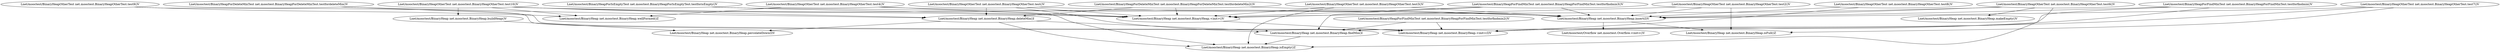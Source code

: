 digraph method {
    "Lnet/mooctest/BinaryHeap net.mooctest.BinaryHeap.deleteMin()I" -> "Lnet/mooctest/BinaryHeap net.mooctest.BinaryHeap.isEmpty()Z";
    "Lnet/mooctest/BinaryHeap net.mooctest.BinaryHeap.deleteMin()I" -> "Lnet/mooctest/BinaryHeap net.mooctest.BinaryHeap.findMin()I";
    "Lnet/mooctest/BinaryHeap net.mooctest.BinaryHeap.deleteMin()I" -> "Lnet/mooctest/BinaryHeap net.mooctest.BinaryHeap.percolateDown(I)V";
    "Lnet/mooctest/BinaryHeapOtherTest net.mooctest.BinaryHeapOtherTest.test6()V" -> "Lnet/mooctest/BinaryHeap net.mooctest.BinaryHeap.makeEmpty()V";
    "Lnet/mooctest/BinaryHeapOtherTest net.mooctest.BinaryHeapOtherTest.test6()V" -> "Lnet/mooctest/BinaryHeap net.mooctest.BinaryHeap.isEmpty()Z";
    "Lnet/mooctest/BinaryHeapOtherTest net.mooctest.BinaryHeapOtherTest.test6()V" -> "Lnet/mooctest/BinaryHeap net.mooctest.BinaryHeap.insert(I)V";
    "Lnet/mooctest/BinaryHeapOtherTest net.mooctest.BinaryHeapOtherTest.test6()V" -> "Lnet/mooctest/BinaryHeap net.mooctest.BinaryHeap.<init>()V";
    "Lnet/mooctest/BinaryHeapOtherTest net.mooctest.BinaryHeapOtherTest.test10()V" -> "Lnet/mooctest/BinaryHeap net.mooctest.BinaryHeap.deleteMin()I";
    "Lnet/mooctest/BinaryHeapOtherTest net.mooctest.BinaryHeapOtherTest.test10()V" -> "Lnet/mooctest/BinaryHeap net.mooctest.BinaryHeap.insert(I)V";
    "Lnet/mooctest/BinaryHeapOtherTest net.mooctest.BinaryHeapOtherTest.test10()V" -> "Lnet/mooctest/BinaryHeap net.mooctest.BinaryHeap.<init>()V";
    "Lnet/mooctest/BinaryHeapOtherTest net.mooctest.BinaryHeapOtherTest.test10()V" -> "Lnet/mooctest/BinaryHeap net.mooctest.BinaryHeap.wellFormed()Z";
    "Lnet/mooctest/BinaryHeapOtherTest net.mooctest.BinaryHeapOtherTest.test10()V" -> "Lnet/mooctest/BinaryHeap net.mooctest.BinaryHeap.buildHeap()V";
    "Lnet/mooctest/BinaryHeapForFindMinTest net.mooctest.BinaryHeapForFindMinTest.testforfindmin3()V" -> "Lnet/mooctest/BinaryHeap net.mooctest.BinaryHeap.insert(I)V";
    "Lnet/mooctest/BinaryHeapForFindMinTest net.mooctest.BinaryHeapForFindMinTest.testforfindmin3()V" -> "Lnet/mooctest/BinaryHeap net.mooctest.BinaryHeap.<init>()V";
    "Lnet/mooctest/BinaryHeapForFindMinTest net.mooctest.BinaryHeapForFindMinTest.testforfindmin3()V" -> "Lnet/mooctest/BinaryHeap net.mooctest.BinaryHeap.findMin()I";
    "Lnet/mooctest/BinaryHeapOtherTest net.mooctest.BinaryHeapOtherTest.test7()V" -> "Lnet/mooctest/BinaryHeap net.mooctest.BinaryHeap.<init>(I)V";
    "Lnet/mooctest/BinaryHeapOtherTest net.mooctest.BinaryHeapOtherTest.test7()V" -> "Lnet/mooctest/BinaryHeap net.mooctest.BinaryHeap.insert(I)V";
    "Lnet/mooctest/BinaryHeapOtherTest net.mooctest.BinaryHeapOtherTest.test7()V" -> "Lnet/mooctest/BinaryHeap net.mooctest.BinaryHeap.isFull()Z";
    "Lnet/mooctest/BinaryHeapForIsEmptyTest net.mooctest.BinaryHeapForIsEmptyTest.testforisEmpty()V" -> "Lnet/mooctest/BinaryHeap net.mooctest.BinaryHeap.isEmpty()Z";
    "Lnet/mooctest/BinaryHeapForIsEmptyTest net.mooctest.BinaryHeapForIsEmptyTest.testforisEmpty()V" -> "Lnet/mooctest/BinaryHeap net.mooctest.BinaryHeap.<init>()V";
    "Lnet/mooctest/BinaryHeapOtherTest net.mooctest.BinaryHeapOtherTest.test8()V" -> "Lnet/mooctest/BinaryHeap net.mooctest.BinaryHeap.<init>(I)V";
    "Lnet/mooctest/BinaryHeapOtherTest net.mooctest.BinaryHeapOtherTest.test8()V" -> "Lnet/mooctest/BinaryHeap net.mooctest.BinaryHeap.insert(I)V";
    "Lnet/mooctest/BinaryHeapOtherTest net.mooctest.BinaryHeapOtherTest.test()V" -> "Lnet/mooctest/BinaryHeap net.mooctest.BinaryHeap.deleteMin()I";
    "Lnet/mooctest/BinaryHeapOtherTest net.mooctest.BinaryHeapOtherTest.test()V" -> "Lnet/mooctest/BinaryHeap net.mooctest.BinaryHeap.insert(I)V";
    "Lnet/mooctest/BinaryHeapOtherTest net.mooctest.BinaryHeapOtherTest.test()V" -> "Lnet/mooctest/BinaryHeap net.mooctest.BinaryHeap.<init>()V";
    "Lnet/mooctest/BinaryHeapOtherTest net.mooctest.BinaryHeapOtherTest.test()V" -> "Lnet/mooctest/BinaryHeap net.mooctest.BinaryHeap.findMin()I";
    "Lnet/mooctest/BinaryHeapOtherTest net.mooctest.BinaryHeapOtherTest.test2()V" -> "Lnet/mooctest/BinaryHeap net.mooctest.BinaryHeap.insert(I)V";
    "Lnet/mooctest/BinaryHeapOtherTest net.mooctest.BinaryHeapOtherTest.test2()V" -> "Lnet/mooctest/BinaryHeap net.mooctest.BinaryHeap.<init>()V";
    "Lnet/mooctest/BinaryHeapOtherTest net.mooctest.BinaryHeapOtherTest.test2()V" -> "Lnet/mooctest/BinaryHeap net.mooctest.BinaryHeap.isFull()Z";
    "Lnet/mooctest/BinaryHeapForDeleteMinTest net.mooctest.BinaryHeapForDeleteMinTest.testfordeleteMin2()V" -> "Lnet/mooctest/BinaryHeap net.mooctest.BinaryHeap.deleteMin()I";
    "Lnet/mooctest/BinaryHeapForDeleteMinTest net.mooctest.BinaryHeapForDeleteMinTest.testfordeleteMin2()V" -> "Lnet/mooctest/BinaryHeap net.mooctest.BinaryHeap.insert(I)V";
    "Lnet/mooctest/BinaryHeapForDeleteMinTest net.mooctest.BinaryHeapForDeleteMinTest.testfordeleteMin2()V" -> "Lnet/mooctest/BinaryHeap net.mooctest.BinaryHeap.<init>()V";
    "Lnet/mooctest/BinaryHeapOtherTest net.mooctest.BinaryHeapOtherTest.test9()V" -> "Lnet/mooctest/BinaryHeap net.mooctest.BinaryHeap.<init>(I)V";
    "Lnet/mooctest/BinaryHeapOtherTest net.mooctest.BinaryHeapOtherTest.test9()V" -> "Lnet/mooctest/BinaryHeap net.mooctest.BinaryHeap.wellFormed()Z";
    "Lnet/mooctest/BinaryHeap net.mooctest.BinaryHeap.<init>()V" -> "Lnet/mooctest/BinaryHeap net.mooctest.BinaryHeap.<init>(I)V";
    "Lnet/mooctest/BinaryHeapForFindMinTest net.mooctest.BinaryHeapForFindMinTest.testforfindmin()V" -> "Lnet/mooctest/BinaryHeap net.mooctest.BinaryHeap.<init>(I)V";
    "Lnet/mooctest/BinaryHeapForFindMinTest net.mooctest.BinaryHeapForFindMinTest.testforfindmin()V" -> "Lnet/mooctest/BinaryHeap net.mooctest.BinaryHeap.insert(I)V";
    "Lnet/mooctest/BinaryHeapForFindMinTest net.mooctest.BinaryHeapForFindMinTest.testforfindmin()V" -> "Lnet/mooctest/BinaryHeap net.mooctest.BinaryHeap.findMin()I";
    "Lnet/mooctest/BinaryHeapOtherTest net.mooctest.BinaryHeapOtherTest.test3()V" -> "Lnet/mooctest/BinaryHeap net.mooctest.BinaryHeap.isEmpty()Z";
    "Lnet/mooctest/BinaryHeapOtherTest net.mooctest.BinaryHeapOtherTest.test3()V" -> "Lnet/mooctest/BinaryHeap net.mooctest.BinaryHeap.insert(I)V";
    "Lnet/mooctest/BinaryHeapOtherTest net.mooctest.BinaryHeapOtherTest.test3()V" -> "Lnet/mooctest/BinaryHeap net.mooctest.BinaryHeap.<init>()V";
    "Lnet/mooctest/BinaryHeap net.mooctest.BinaryHeap.buildHeap()V" -> "Lnet/mooctest/BinaryHeap net.mooctest.BinaryHeap.percolateDown(I)V";
    "Lnet/mooctest/BinaryHeapOtherTest net.mooctest.BinaryHeapOtherTest.test4()V" -> "Lnet/mooctest/BinaryHeap net.mooctest.BinaryHeap.insert(I)V";
    "Lnet/mooctest/BinaryHeapOtherTest net.mooctest.BinaryHeapOtherTest.test4()V" -> "Lnet/mooctest/BinaryHeap net.mooctest.BinaryHeap.<init>()V";
    "Lnet/mooctest/BinaryHeapOtherTest net.mooctest.BinaryHeapOtherTest.test4()V" -> "Lnet/mooctest/BinaryHeap net.mooctest.BinaryHeap.wellFormed()Z";
    "Lnet/mooctest/BinaryHeap net.mooctest.BinaryHeap.findMin()I" -> "Lnet/mooctest/BinaryHeap net.mooctest.BinaryHeap.isEmpty()Z";
    "Lnet/mooctest/BinaryHeap net.mooctest.BinaryHeap.insert(I)V" -> "Lnet/mooctest/Overflow net.mooctest.Overflow.<init>()V";
    "Lnet/mooctest/BinaryHeap net.mooctest.BinaryHeap.insert(I)V" -> "Lnet/mooctest/BinaryHeap net.mooctest.BinaryHeap.isFull()Z";
    "Lnet/mooctest/BinaryHeapForFindMinTest net.mooctest.BinaryHeapForFindMinTest.testforfindmin2()V" -> "Lnet/mooctest/BinaryHeap net.mooctest.BinaryHeap.<init>(I)V";
    "Lnet/mooctest/BinaryHeapForFindMinTest net.mooctest.BinaryHeapForFindMinTest.testforfindmin2()V" -> "Lnet/mooctest/BinaryHeap net.mooctest.BinaryHeap.findMin()I";
    "Lnet/mooctest/BinaryHeapForDeleteMinTest net.mooctest.BinaryHeapForDeleteMinTest.testfordeleteMin()V" -> "Lnet/mooctest/BinaryHeap net.mooctest.BinaryHeap.deleteMin()I";
    "Lnet/mooctest/BinaryHeapForDeleteMinTest net.mooctest.BinaryHeapForDeleteMinTest.testfordeleteMin()V" -> "Lnet/mooctest/BinaryHeap net.mooctest.BinaryHeap.<init>(I)V";
}